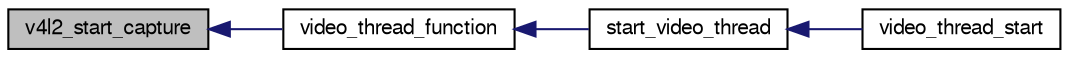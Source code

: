 digraph "v4l2_start_capture"
{
  edge [fontname="FreeSans",fontsize="10",labelfontname="FreeSans",labelfontsize="10"];
  node [fontname="FreeSans",fontsize="10",shape=record];
  rankdir="LR";
  Node1 [label="v4l2_start_capture",height=0.2,width=0.4,color="black", fillcolor="grey75", style="filled", fontcolor="black"];
  Node1 -> Node2 [dir="back",color="midnightblue",fontsize="10",style="solid",fontname="FreeSans"];
  Node2 [label="video_thread_function",height=0.2,width=0.4,color="black", fillcolor="white", style="filled",URL="$video__thread_8c.html#a99fd8c1413b858abf320b9adb453ed75",tooltip="Handles all the video streaming and saving of the image shots This is a separate thread, so it needs to be thread safe! "];
  Node2 -> Node3 [dir="back",color="midnightblue",fontsize="10",style="solid",fontname="FreeSans"];
  Node3 [label="start_video_thread",height=0.2,width=0.4,color="black", fillcolor="white", style="filled",URL="$video__thread_8c.html#ab813e16de6bb4fcba1ac803cd51e722d"];
  Node3 -> Node4 [dir="back",color="midnightblue",fontsize="10",style="solid",fontname="FreeSans"];
  Node4 [label="video_thread_start",height=0.2,width=0.4,color="black", fillcolor="white", style="filled",URL="$video__thread_8h.html#ae99893bfbc5f28c15432c06aee1e736f",tooltip="Starts the streaming of a all cameras. "];
}
